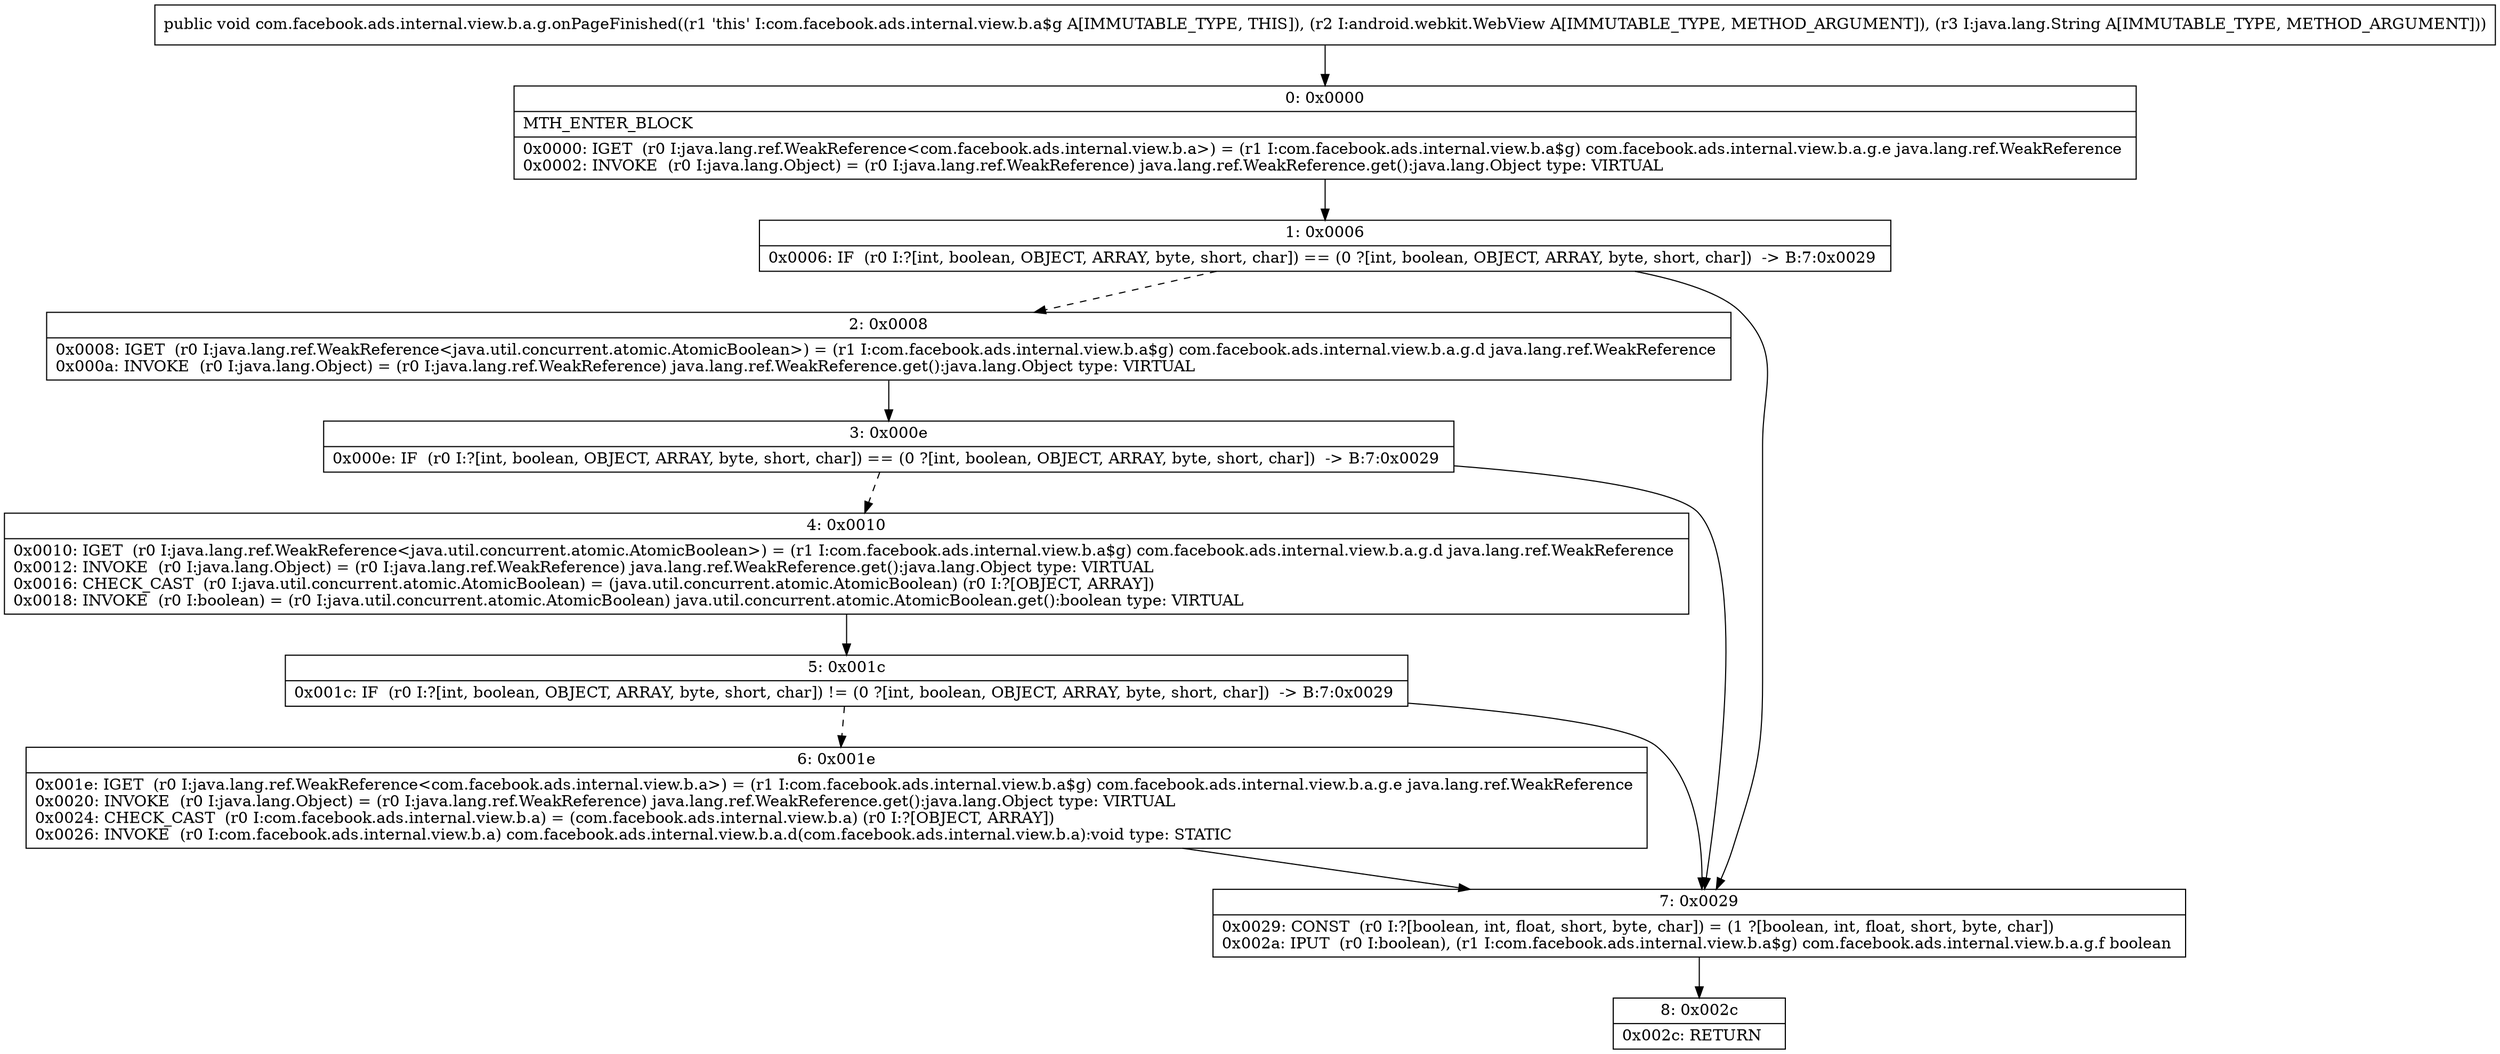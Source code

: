 digraph "CFG forcom.facebook.ads.internal.view.b.a.g.onPageFinished(Landroid\/webkit\/WebView;Ljava\/lang\/String;)V" {
Node_0 [shape=record,label="{0\:\ 0x0000|MTH_ENTER_BLOCK\l|0x0000: IGET  (r0 I:java.lang.ref.WeakReference\<com.facebook.ads.internal.view.b.a\>) = (r1 I:com.facebook.ads.internal.view.b.a$g) com.facebook.ads.internal.view.b.a.g.e java.lang.ref.WeakReference \l0x0002: INVOKE  (r0 I:java.lang.Object) = (r0 I:java.lang.ref.WeakReference) java.lang.ref.WeakReference.get():java.lang.Object type: VIRTUAL \l}"];
Node_1 [shape=record,label="{1\:\ 0x0006|0x0006: IF  (r0 I:?[int, boolean, OBJECT, ARRAY, byte, short, char]) == (0 ?[int, boolean, OBJECT, ARRAY, byte, short, char])  \-\> B:7:0x0029 \l}"];
Node_2 [shape=record,label="{2\:\ 0x0008|0x0008: IGET  (r0 I:java.lang.ref.WeakReference\<java.util.concurrent.atomic.AtomicBoolean\>) = (r1 I:com.facebook.ads.internal.view.b.a$g) com.facebook.ads.internal.view.b.a.g.d java.lang.ref.WeakReference \l0x000a: INVOKE  (r0 I:java.lang.Object) = (r0 I:java.lang.ref.WeakReference) java.lang.ref.WeakReference.get():java.lang.Object type: VIRTUAL \l}"];
Node_3 [shape=record,label="{3\:\ 0x000e|0x000e: IF  (r0 I:?[int, boolean, OBJECT, ARRAY, byte, short, char]) == (0 ?[int, boolean, OBJECT, ARRAY, byte, short, char])  \-\> B:7:0x0029 \l}"];
Node_4 [shape=record,label="{4\:\ 0x0010|0x0010: IGET  (r0 I:java.lang.ref.WeakReference\<java.util.concurrent.atomic.AtomicBoolean\>) = (r1 I:com.facebook.ads.internal.view.b.a$g) com.facebook.ads.internal.view.b.a.g.d java.lang.ref.WeakReference \l0x0012: INVOKE  (r0 I:java.lang.Object) = (r0 I:java.lang.ref.WeakReference) java.lang.ref.WeakReference.get():java.lang.Object type: VIRTUAL \l0x0016: CHECK_CAST  (r0 I:java.util.concurrent.atomic.AtomicBoolean) = (java.util.concurrent.atomic.AtomicBoolean) (r0 I:?[OBJECT, ARRAY]) \l0x0018: INVOKE  (r0 I:boolean) = (r0 I:java.util.concurrent.atomic.AtomicBoolean) java.util.concurrent.atomic.AtomicBoolean.get():boolean type: VIRTUAL \l}"];
Node_5 [shape=record,label="{5\:\ 0x001c|0x001c: IF  (r0 I:?[int, boolean, OBJECT, ARRAY, byte, short, char]) != (0 ?[int, boolean, OBJECT, ARRAY, byte, short, char])  \-\> B:7:0x0029 \l}"];
Node_6 [shape=record,label="{6\:\ 0x001e|0x001e: IGET  (r0 I:java.lang.ref.WeakReference\<com.facebook.ads.internal.view.b.a\>) = (r1 I:com.facebook.ads.internal.view.b.a$g) com.facebook.ads.internal.view.b.a.g.e java.lang.ref.WeakReference \l0x0020: INVOKE  (r0 I:java.lang.Object) = (r0 I:java.lang.ref.WeakReference) java.lang.ref.WeakReference.get():java.lang.Object type: VIRTUAL \l0x0024: CHECK_CAST  (r0 I:com.facebook.ads.internal.view.b.a) = (com.facebook.ads.internal.view.b.a) (r0 I:?[OBJECT, ARRAY]) \l0x0026: INVOKE  (r0 I:com.facebook.ads.internal.view.b.a) com.facebook.ads.internal.view.b.a.d(com.facebook.ads.internal.view.b.a):void type: STATIC \l}"];
Node_7 [shape=record,label="{7\:\ 0x0029|0x0029: CONST  (r0 I:?[boolean, int, float, short, byte, char]) = (1 ?[boolean, int, float, short, byte, char]) \l0x002a: IPUT  (r0 I:boolean), (r1 I:com.facebook.ads.internal.view.b.a$g) com.facebook.ads.internal.view.b.a.g.f boolean \l}"];
Node_8 [shape=record,label="{8\:\ 0x002c|0x002c: RETURN   \l}"];
MethodNode[shape=record,label="{public void com.facebook.ads.internal.view.b.a.g.onPageFinished((r1 'this' I:com.facebook.ads.internal.view.b.a$g A[IMMUTABLE_TYPE, THIS]), (r2 I:android.webkit.WebView A[IMMUTABLE_TYPE, METHOD_ARGUMENT]), (r3 I:java.lang.String A[IMMUTABLE_TYPE, METHOD_ARGUMENT])) }"];
MethodNode -> Node_0;
Node_0 -> Node_1;
Node_1 -> Node_2[style=dashed];
Node_1 -> Node_7;
Node_2 -> Node_3;
Node_3 -> Node_4[style=dashed];
Node_3 -> Node_7;
Node_4 -> Node_5;
Node_5 -> Node_6[style=dashed];
Node_5 -> Node_7;
Node_6 -> Node_7;
Node_7 -> Node_8;
}

